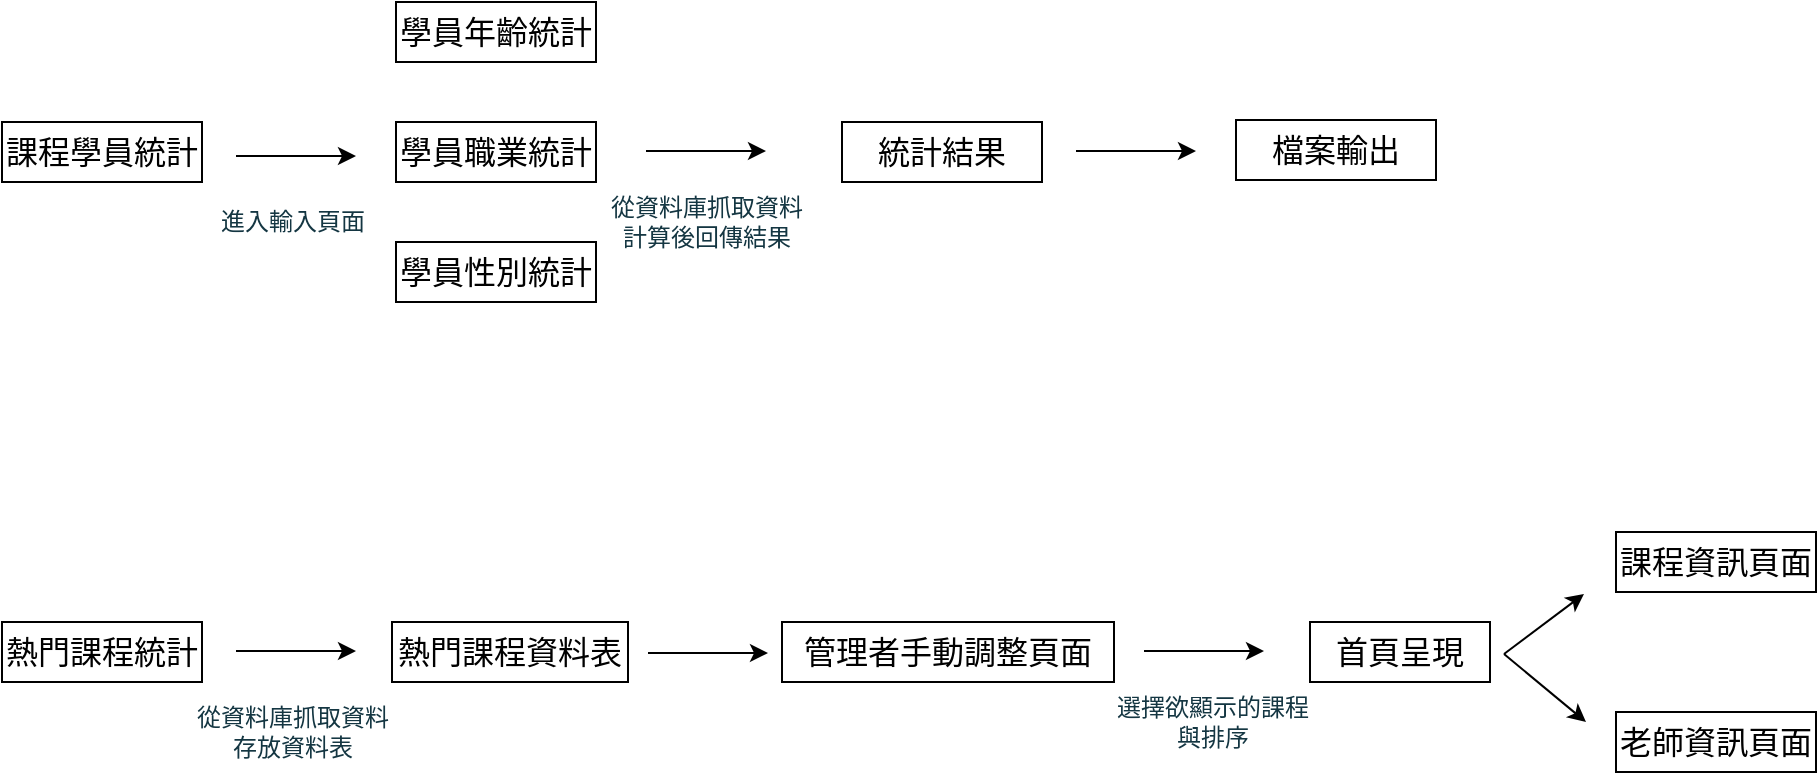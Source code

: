 <mxfile version="17.4.0" type="device"><diagram id="90pFiLKdhB6KRmvGkSui" name="Page-4"><mxGraphModel dx="1851" dy="488" grid="1" gridSize="10" guides="1" tooltips="1" connect="1" arrows="1" fold="1" page="1" pageScale="1" pageWidth="827" pageHeight="1169" math="0" shadow="0"><root><mxCell id="0"/><mxCell id="1" parent="0"/><mxCell id="lOXLzeaY0QYQpy9TQYlz-1" value="&lt;font style=&quot;font-size: 16px&quot;&gt;課程學員統計&lt;/font&gt;" style="rounded=0;whiteSpace=wrap;html=1;" parent="1" vertex="1"><mxGeometry x="-247" y="90" width="100" height="30" as="geometry"/></mxCell><mxCell id="eq4Rjq2c5xfONl6tzAwK-2" value="&lt;span style=&quot;font-size: 16px&quot;&gt;學員年齡統計&lt;/span&gt;" style="rounded=0;whiteSpace=wrap;html=1;" parent="1" vertex="1"><mxGeometry x="-50" y="30" width="100" height="30" as="geometry"/></mxCell><mxCell id="eq4Rjq2c5xfONl6tzAwK-3" value="&lt;span style=&quot;font-size: 16px&quot;&gt;學員職業統計&lt;/span&gt;" style="rounded=0;whiteSpace=wrap;html=1;" parent="1" vertex="1"><mxGeometry x="-50" y="90" width="100" height="30" as="geometry"/></mxCell><mxCell id="eq4Rjq2c5xfONl6tzAwK-4" value="&lt;span style=&quot;font-size: 16px&quot;&gt;學員性別統計&lt;/span&gt;" style="rounded=0;whiteSpace=wrap;html=1;" parent="1" vertex="1"><mxGeometry x="-50" y="150" width="100" height="30" as="geometry"/></mxCell><mxCell id="0r7uTh1x1w9xi5BGgEsA-1" value="&lt;font style=&quot;font-size: 16px&quot;&gt;熱門課程統計&lt;/font&gt;" style="rounded=0;whiteSpace=wrap;html=1;" parent="1" vertex="1"><mxGeometry x="-247" y="340" width="100" height="30" as="geometry"/></mxCell><mxCell id="0r7uTh1x1w9xi5BGgEsA-2" value="&lt;span style=&quot;font-size: 16px&quot;&gt;熱門課程資料表&lt;/span&gt;" style="rounded=0;whiteSpace=wrap;html=1;" parent="1" vertex="1"><mxGeometry x="-52" y="340" width="118" height="30" as="geometry"/></mxCell><mxCell id="Po7IG5Si5a9ll1LIz17O-1" value="&lt;span style=&quot;font-size: 16px&quot;&gt;課程資訊頁面&lt;/span&gt;" style="rounded=0;whiteSpace=wrap;html=1;" parent="1" vertex="1"><mxGeometry x="560" y="295" width="100" height="30" as="geometry"/></mxCell><mxCell id="V82Kdfmr6PA47ri-WRu5-1" value="&lt;span style=&quot;font-size: 16px&quot;&gt;老師資訊頁面&lt;/span&gt;" style="rounded=0;whiteSpace=wrap;html=1;" parent="1" vertex="1"><mxGeometry x="560" y="385" width="100" height="30" as="geometry"/></mxCell><mxCell id="V82Kdfmr6PA47ri-WRu5-2" value="&lt;span style=&quot;font-size: 16px&quot;&gt;統計結果&lt;/span&gt;" style="rounded=0;whiteSpace=wrap;html=1;" parent="1" vertex="1"><mxGeometry x="173" y="90" width="100" height="30" as="geometry"/></mxCell><mxCell id="V82Kdfmr6PA47ri-WRu5-3" value="&lt;span style=&quot;font-size: 16px&quot;&gt;檔案輸出&lt;/span&gt;" style="rounded=0;whiteSpace=wrap;html=1;" parent="1" vertex="1"><mxGeometry x="370" y="89" width="100" height="30" as="geometry"/></mxCell><mxCell id="fK-ChPgFz9O73STTsG2h-2" value="" style="endArrow=classic;html=1;rounded=0;fontSize=16;" parent="1" edge="1"><mxGeometry width="50" height="50" relative="1" as="geometry"><mxPoint x="-130" y="107" as="sourcePoint"/><mxPoint x="-70" y="107" as="targetPoint"/></mxGeometry></mxCell><mxCell id="qND0jZyhbf52S8FYXeCE-1" value="進入輸入頁面" style="text;html=1;align=center;verticalAlign=middle;resizable=0;points=[];autosize=1;strokeColor=none;fillColor=none;fontColor=#143642;" parent="1" vertex="1"><mxGeometry x="-147" y="130" width="90" height="20" as="geometry"/></mxCell><mxCell id="qND0jZyhbf52S8FYXeCE-2" value="" style="endArrow=classic;html=1;rounded=0;fontSize=16;" parent="1" edge="1"><mxGeometry width="50" height="50" relative="1" as="geometry"><mxPoint x="75" y="104.5" as="sourcePoint"/><mxPoint x="135" y="104.5" as="targetPoint"/></mxGeometry></mxCell><mxCell id="qND0jZyhbf52S8FYXeCE-3" value="從資料庫抓取資料&lt;br&gt;計算後回傳結果" style="text;html=1;align=center;verticalAlign=middle;resizable=0;points=[];autosize=1;strokeColor=none;fillColor=none;fontColor=#143642;" parent="1" vertex="1"><mxGeometry x="50" y="125" width="110" height="30" as="geometry"/></mxCell><mxCell id="qND0jZyhbf52S8FYXeCE-4" value="" style="endArrow=classic;html=1;rounded=0;fontSize=16;" parent="1" edge="1"><mxGeometry width="50" height="50" relative="1" as="geometry"><mxPoint x="290" y="104.5" as="sourcePoint"/><mxPoint x="350" y="104.5" as="targetPoint"/></mxGeometry></mxCell><mxCell id="qND0jZyhbf52S8FYXeCE-5" value="" style="endArrow=classic;html=1;rounded=0;fontSize=16;" parent="1" edge="1"><mxGeometry width="50" height="50" relative="1" as="geometry"><mxPoint x="-130" y="354.5" as="sourcePoint"/><mxPoint x="-70" y="354.5" as="targetPoint"/></mxGeometry></mxCell><mxCell id="qND0jZyhbf52S8FYXeCE-6" value="從資料庫抓取資料&lt;br&gt;存放資料表" style="text;html=1;align=center;verticalAlign=middle;resizable=0;points=[];autosize=1;strokeColor=none;fillColor=none;fontColor=#143642;" parent="1" vertex="1"><mxGeometry x="-157" y="380" width="110" height="30" as="geometry"/></mxCell><mxCell id="vvqGruqMy_wR2wPDY_C--1" value="&lt;span style=&quot;font-size: 16px&quot;&gt;管理者手動調整頁面&lt;/span&gt;" style="rounded=0;whiteSpace=wrap;html=1;" parent="1" vertex="1"><mxGeometry x="143" y="340" width="166" height="30" as="geometry"/></mxCell><mxCell id="vvqGruqMy_wR2wPDY_C--2" value="" style="endArrow=classic;html=1;rounded=0;fontSize=16;" parent="1" edge="1"><mxGeometry width="50" height="50" relative="1" as="geometry"><mxPoint x="76" y="355.5" as="sourcePoint"/><mxPoint x="136" y="355.5" as="targetPoint"/></mxGeometry></mxCell><mxCell id="vvqGruqMy_wR2wPDY_C--3" value="選擇欲顯示的課程&lt;br&gt;與排序" style="text;html=1;align=center;verticalAlign=middle;resizable=0;points=[];autosize=1;strokeColor=none;fillColor=none;fontColor=#143642;" parent="1" vertex="1"><mxGeometry x="303" y="375" width="110" height="30" as="geometry"/></mxCell><mxCell id="vvqGruqMy_wR2wPDY_C--4" value="" style="endArrow=classic;html=1;rounded=0;fontSize=16;" parent="1" edge="1"><mxGeometry width="50" height="50" relative="1" as="geometry"><mxPoint x="324" y="354.5" as="sourcePoint"/><mxPoint x="384" y="354.5" as="targetPoint"/></mxGeometry></mxCell><mxCell id="vvqGruqMy_wR2wPDY_C--5" value="&lt;span style=&quot;font-size: 16px&quot;&gt;首頁呈現&lt;br&gt;&lt;/span&gt;" style="rounded=0;whiteSpace=wrap;html=1;" parent="1" vertex="1"><mxGeometry x="407" y="340" width="90" height="30" as="geometry"/></mxCell><mxCell id="GaExv9QZQhcFBfCrv3d2-1" value="" style="endArrow=classic;html=1;rounded=0;fontSize=16;" parent="1" edge="1"><mxGeometry width="50" height="50" relative="1" as="geometry"><mxPoint x="504" y="356" as="sourcePoint"/><mxPoint x="544" y="326" as="targetPoint"/></mxGeometry></mxCell><mxCell id="GaExv9QZQhcFBfCrv3d2-3" value="" style="endArrow=classic;html=1;rounded=0;fontSize=16;" parent="1" edge="1"><mxGeometry width="50" height="50" relative="1" as="geometry"><mxPoint x="504" y="356" as="sourcePoint"/><mxPoint x="545" y="390" as="targetPoint"/></mxGeometry></mxCell></root></mxGraphModel></diagram></mxfile>